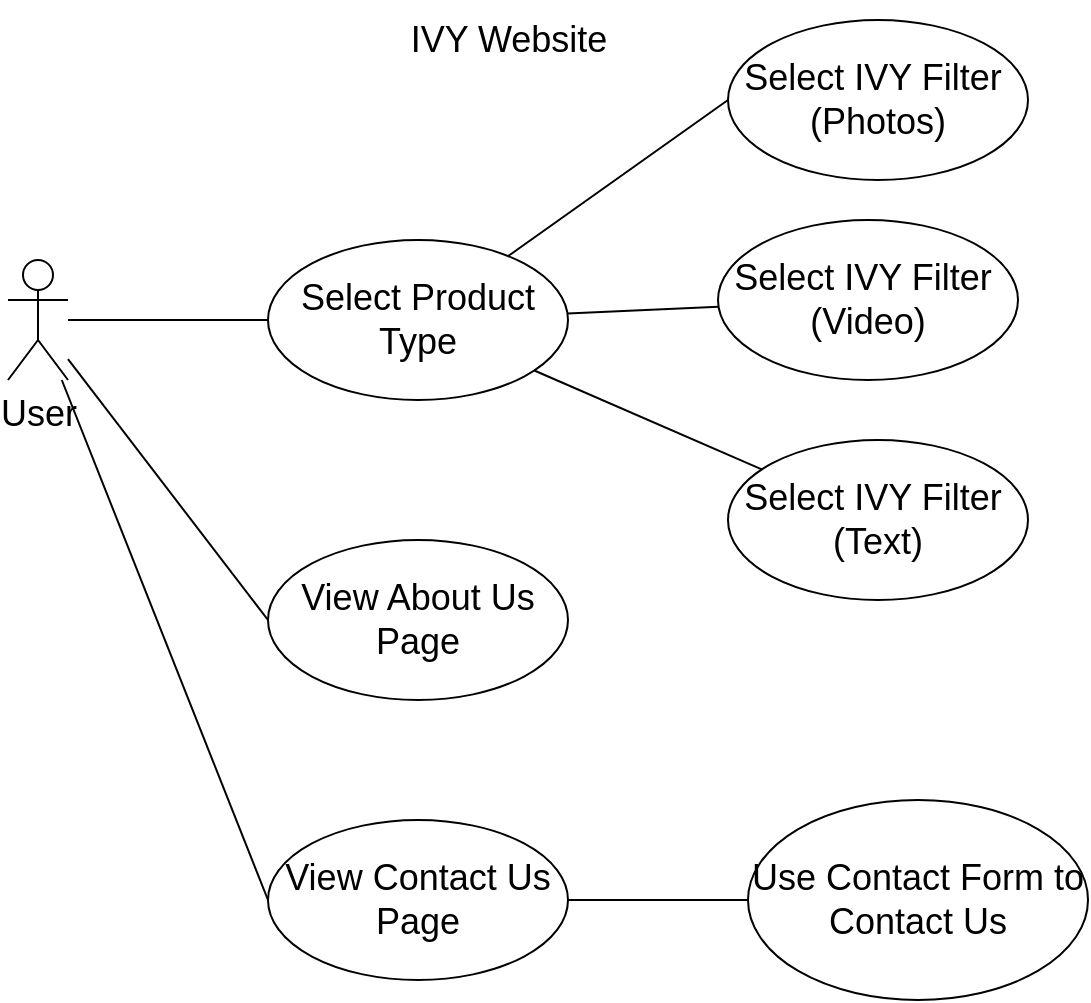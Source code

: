 <mxfile>
    <diagram id="KxcPPxyv6Lh8Dc-6Hawd" name="Page-1">
        <mxGraphModel dx="1978" dy="1001" grid="1" gridSize="10" guides="1" tooltips="1" connect="1" arrows="1" fold="1" page="1" pageScale="1" pageWidth="850" pageHeight="1100" math="0" shadow="0">
            <root>
                <mxCell id="0"/>
                <mxCell id="1" parent="0" visible="0"/>
                <mxCell id="28" style="edgeStyle=none;html=1;entryX=1;entryY=0.5;entryDx=0;entryDy=0;fontSize=18;endArrow=none;endFill=0;" edge="1" parent="1" source="16" target="7">
                    <mxGeometry relative="1" as="geometry"/>
                </mxCell>
                <mxCell id="4" style="edgeStyle=none;html=1;entryX=0;entryY=0.5;entryDx=0;entryDy=0;endArrow=none;endFill=0;" edge="1" parent="1" source="2" target="3">
                    <mxGeometry relative="1" as="geometry"/>
                </mxCell>
                <mxCell id="6" style="edgeStyle=none;html=1;entryX=0;entryY=0.5;entryDx=0;entryDy=0;fontSize=18;endArrow=none;endFill=0;" edge="1" parent="1" source="2" target="5">
                    <mxGeometry relative="1" as="geometry"/>
                </mxCell>
                <mxCell id="8" style="edgeStyle=none;html=1;entryX=0;entryY=0.5;entryDx=0;entryDy=0;fontSize=18;endArrow=none;endFill=0;" edge="1" parent="1" source="2" target="7">
                    <mxGeometry relative="1" as="geometry"/>
                </mxCell>
                <mxCell id="11" style="edgeStyle=none;html=1;entryX=0;entryY=0.5;entryDx=0;entryDy=0;fontSize=18;endArrow=none;endFill=0;" edge="1" parent="1" source="2" target="9">
                    <mxGeometry relative="1" as="geometry"/>
                </mxCell>
                <mxCell id="12" style="edgeStyle=none;html=1;entryX=0;entryY=0.5;entryDx=0;entryDy=0;fontSize=18;endArrow=none;endFill=0;" edge="1" parent="1" source="2" target="10">
                    <mxGeometry relative="1" as="geometry"/>
                </mxCell>
                <mxCell id="2" value="User" style="shape=umlActor;verticalLabelPosition=bottom;verticalAlign=top;html=1;fontSize=18;" vertex="1" parent="1">
                    <mxGeometry x="30" y="350" width="30" height="60" as="geometry"/>
                </mxCell>
                <mxCell id="3" value="&lt;font style=&quot;font-size: 18px;&quot;&gt;Upload Image&lt;/font&gt;" style="ellipse;whiteSpace=wrap;html=1;fontSize=18;" vertex="1" parent="1">
                    <mxGeometry x="180" y="50" width="140" height="70" as="geometry"/>
                </mxCell>
                <mxCell id="5" value="View Tutorial" style="ellipse;whiteSpace=wrap;html=1;fontSize=18;" vertex="1" parent="1">
                    <mxGeometry x="180" y="195" width="140" height="70" as="geometry"/>
                </mxCell>
                <mxCell id="7" value="Authenticate With Third Party Storage" style="ellipse;whiteSpace=wrap;html=1;fontSize=18;" vertex="1" parent="1">
                    <mxGeometry x="160" y="335" width="180" height="100" as="geometry"/>
                </mxCell>
                <mxCell id="27" value="" style="edgeStyle=none;html=1;fontSize=18;endArrow=none;endFill=0;entryX=0;entryY=0.5;entryDx=0;entryDy=0;" edge="1" parent="1" source="9" target="26">
                    <mxGeometry relative="1" as="geometry">
                        <Array as="points">
                            <mxPoint x="440" y="480"/>
                        </Array>
                    </mxGeometry>
                </mxCell>
                <mxCell id="30" style="edgeStyle=none;html=1;entryX=0;entryY=0.5;entryDx=0;entryDy=0;fontSize=18;endArrow=none;endFill=0;" edge="1" parent="1" source="9" target="29">
                    <mxGeometry relative="1" as="geometry"/>
                </mxCell>
                <mxCell id="9" value="Pay to remove Advertisements" style="ellipse;whiteSpace=wrap;html=1;fontSize=18;" vertex="1" parent="1">
                    <mxGeometry x="160" y="465" width="180" height="100" as="geometry"/>
                </mxCell>
                <mxCell id="10" value="Upload Licence&lt;br&gt;(Acquired from a different device)" style="ellipse;whiteSpace=wrap;html=1;fontSize=18;" vertex="1" parent="1">
                    <mxGeometry x="165" y="585" width="170" height="100" as="geometry"/>
                </mxCell>
                <mxCell id="18" style="edgeStyle=none;html=1;entryX=1;entryY=0.5;entryDx=0;entryDy=0;fontSize=18;endArrow=none;endFill=0;" edge="1" parent="1" source="13" target="15">
                    <mxGeometry relative="1" as="geometry"/>
                </mxCell>
                <mxCell id="13" value="Google Advertisements" style="shape=umlActor;verticalLabelPosition=bottom;verticalAlign=top;html=1;fontSize=18;" vertex="1" parent="1">
                    <mxGeometry x="720" y="50" width="30" height="60" as="geometry"/>
                </mxCell>
                <mxCell id="14" value="Sync With Cloud Storage" style="ellipse;whiteSpace=wrap;html=1;fontSize=18;" vertex="1" parent="1">
                    <mxGeometry x="455" y="162.5" width="170" height="95" as="geometry"/>
                </mxCell>
                <mxCell id="15" value="Serve Advertisements" style="ellipse;whiteSpace=wrap;html=1;fontSize=18;" vertex="1" parent="1">
                    <mxGeometry x="460" y="40" width="160" height="80" as="geometry"/>
                </mxCell>
                <mxCell id="17" style="edgeStyle=none;html=1;entryX=1;entryY=0.5;entryDx=0;entryDy=0;fontSize=18;endArrow=none;endFill=0;" edge="1" parent="1" source="16" target="14">
                    <mxGeometry relative="1" as="geometry"/>
                </mxCell>
                <mxCell id="16" value="Google Drive/Dropbox" style="shape=umlActor;verticalLabelPosition=bottom;verticalAlign=top;html=1;fontSize=18;" vertex="1" parent="1">
                    <mxGeometry x="720" y="180" width="30" height="60" as="geometry"/>
                </mxCell>
                <mxCell id="22" style="edgeStyle=none;html=1;entryX=1;entryY=0.5;entryDx=0;entryDy=0;fontSize=18;endArrow=none;endFill=0;dashed=1;" edge="1" parent="1" source="19" target="9">
                    <mxGeometry relative="1" as="geometry"/>
                </mxCell>
                <mxCell id="24" value="&amp;lt;&amp;lt;extend&amp;gt;&amp;gt;" style="edgeLabel;html=1;align=center;verticalAlign=middle;resizable=0;points=[];fontSize=18;rotation=30;" vertex="1" connectable="0" parent="22">
                    <mxGeometry x="0.142" y="-3" relative="1" as="geometry">
                        <mxPoint x="23" y="2" as="offset"/>
                    </mxGeometry>
                </mxCell>
                <mxCell id="23" style="edgeStyle=none;html=1;entryX=1;entryY=0.5;entryDx=0;entryDy=0;fontSize=18;endArrow=none;endFill=0;dashed=1;" edge="1" parent="1" source="19" target="10">
                    <mxGeometry relative="1" as="geometry"/>
                </mxCell>
                <mxCell id="34" style="edgeStyle=none;html=1;entryX=1;entryY=0.5;entryDx=0;entryDy=0;dashed=1;fontSize=18;endArrow=classic;endFill=1;exitX=1;exitY=0.5;exitDx=0;exitDy=0;" edge="1" parent="1" source="19" target="29">
                    <mxGeometry relative="1" as="geometry">
                        <Array as="points">
                            <mxPoint x="790" y="550"/>
                            <mxPoint x="790" y="395"/>
                        </Array>
                    </mxGeometry>
                </mxCell>
                <mxCell id="35" value="&amp;lt;&amp;lt;include&amp;gt;&amp;gt;" style="edgeLabel;html=1;align=center;verticalAlign=middle;resizable=0;points=[];fontSize=18;rotation=90;" vertex="1" connectable="0" parent="34">
                    <mxGeometry x="0.223" y="-1" relative="1" as="geometry">
                        <mxPoint x="-21" y="6" as="offset"/>
                    </mxGeometry>
                </mxCell>
                <mxCell id="19" value="Verify Licence" style="ellipse;whiteSpace=wrap;html=1;fontSize=18;" vertex="1" parent="1">
                    <mxGeometry x="470" y="590" width="140" height="70" as="geometry"/>
                </mxCell>
                <mxCell id="21" style="edgeStyle=none;html=1;entryX=1;entryY=0.5;entryDx=0;entryDy=0;fontSize=18;endArrow=none;endFill=0;" edge="1" parent="1" source="20" target="19">
                    <mxGeometry relative="1" as="geometry"/>
                </mxCell>
                <mxCell id="20" value="Server" style="shape=umlActor;verticalLabelPosition=bottom;verticalAlign=top;html=1;fontSize=18;" vertex="1" parent="1">
                    <mxGeometry x="720" y="595" width="30" height="60" as="geometry"/>
                </mxCell>
                <mxCell id="25" value="&amp;lt;&amp;lt;extend&amp;gt;&amp;gt;" style="edgeLabel;html=1;align=center;verticalAlign=middle;resizable=0;points=[];fontSize=18;rotation=0;" vertex="1" connectable="0" parent="1">
                    <mxGeometry x="424.999" y="650.001" as="geometry">
                        <mxPoint x="-17" y="-4" as="offset"/>
                    </mxGeometry>
                </mxCell>
                <mxCell id="26" value="Download Licence" style="ellipse;whiteSpace=wrap;html=1;fontSize=18;" vertex="1" parent="1">
                    <mxGeometry x="520" y="460" width="180" height="100" as="geometry"/>
                </mxCell>
                <mxCell id="31" style="edgeStyle=none;html=1;entryX=0.5;entryY=1;entryDx=0;entryDy=0;fontSize=18;endArrow=classic;endFill=1;dashed=1;" edge="1" parent="1" source="29" target="14">
                    <mxGeometry relative="1" as="geometry"/>
                </mxCell>
                <mxCell id="32" value="&amp;lt;&amp;lt;include&amp;gt;&amp;gt;" style="edgeLabel;html=1;align=center;verticalAlign=middle;resizable=0;points=[];fontSize=18;rotation=60;" vertex="1" connectable="0" parent="31">
                    <mxGeometry x="-0.299" relative="1" as="geometry">
                        <mxPoint x="16" y="-14" as="offset"/>
                    </mxGeometry>
                </mxCell>
                <mxCell id="29" value="Sync Licence With Cloud" style="ellipse;whiteSpace=wrap;html=1;fontSize=18;" vertex="1" parent="1">
                    <mxGeometry x="540" y="360" width="140" height="70" as="geometry"/>
                </mxCell>
                <mxCell id="33" value="IVY Application" style="text;html=1;align=center;verticalAlign=middle;resizable=0;points=[];autosize=1;strokeColor=none;fillColor=none;fontSize=18;" vertex="1" parent="1">
                    <mxGeometry x="340" width="140" height="40" as="geometry"/>
                </mxCell>
                <mxCell id="36" value="Untitled Layer" parent="0"/>
                <mxCell id="39" style="edgeStyle=none;html=1;entryX=0;entryY=0.5;entryDx=0;entryDy=0;fontSize=18;endArrow=none;endFill=0;" edge="1" parent="36" source="37" target="38">
                    <mxGeometry relative="1" as="geometry"/>
                </mxCell>
                <mxCell id="42" style="edgeStyle=none;html=1;entryX=0;entryY=0.5;entryDx=0;entryDy=0;fontSize=18;endArrow=none;endFill=0;" edge="1" parent="36" source="37" target="40">
                    <mxGeometry relative="1" as="geometry"/>
                </mxCell>
                <mxCell id="43" style="edgeStyle=none;html=1;entryX=0;entryY=0.5;entryDx=0;entryDy=0;fontSize=18;endArrow=none;endFill=0;" edge="1" parent="36" source="37" target="41">
                    <mxGeometry relative="1" as="geometry"/>
                </mxCell>
                <mxCell id="37" value="User" style="shape=umlActor;verticalLabelPosition=bottom;verticalAlign=top;html=1;fontSize=18;" vertex="1" parent="36">
                    <mxGeometry x="70" y="130" width="30" height="60" as="geometry"/>
                </mxCell>
                <mxCell id="50" value="" style="edgeStyle=none;html=1;fontSize=18;endArrow=none;endFill=0;entryX=0;entryY=0.5;entryDx=0;entryDy=0;" edge="1" parent="36" source="38" target="48">
                    <mxGeometry relative="1" as="geometry"/>
                </mxCell>
                <mxCell id="52" value="" style="edgeStyle=none;html=1;fontSize=18;endArrow=none;endFill=0;" edge="1" parent="36" source="38" target="51">
                    <mxGeometry relative="1" as="geometry"/>
                </mxCell>
                <mxCell id="54" value="" style="edgeStyle=none;html=1;fontSize=18;endArrow=none;endFill=0;" edge="1" parent="36" source="38" target="53">
                    <mxGeometry relative="1" as="geometry"/>
                </mxCell>
                <mxCell id="38" value="Select Product Type" style="ellipse;whiteSpace=wrap;html=1;fontSize=18;" vertex="1" parent="36">
                    <mxGeometry x="200" y="120" width="150" height="80" as="geometry"/>
                </mxCell>
                <mxCell id="40" value="View About Us Page" style="ellipse;whiteSpace=wrap;html=1;fontSize=18;" vertex="1" parent="36">
                    <mxGeometry x="200" y="270" width="150" height="80" as="geometry"/>
                </mxCell>
                <mxCell id="46" value="" style="edgeStyle=none;html=1;fontSize=18;endArrow=none;endFill=0;" edge="1" parent="36" source="41" target="45">
                    <mxGeometry relative="1" as="geometry"/>
                </mxCell>
                <mxCell id="41" value="View Contact Us Page" style="ellipse;whiteSpace=wrap;html=1;fontSize=18;" vertex="1" parent="36">
                    <mxGeometry x="200" y="410" width="150" height="80" as="geometry"/>
                </mxCell>
                <mxCell id="45" value="Use Contact Form to Contact Us" style="ellipse;whiteSpace=wrap;html=1;fontSize=18;" vertex="1" parent="36">
                    <mxGeometry x="440" y="400" width="170" height="100" as="geometry"/>
                </mxCell>
                <mxCell id="48" value="Select IVY Filter&amp;nbsp;&lt;br&gt;(Photos)" style="ellipse;whiteSpace=wrap;html=1;fontSize=18;" vertex="1" parent="36">
                    <mxGeometry x="430" y="10" width="150" height="80" as="geometry"/>
                </mxCell>
                <mxCell id="51" value="Select IVY Filter&amp;nbsp;&lt;br style=&quot;border-color: var(--border-color);&quot;&gt;(Text)" style="ellipse;whiteSpace=wrap;html=1;fontSize=18;" vertex="1" parent="36">
                    <mxGeometry x="430" y="220" width="150" height="80" as="geometry"/>
                </mxCell>
                <mxCell id="53" value="Select IVY Filter&amp;nbsp;&lt;br style=&quot;border-color: var(--border-color);&quot;&gt;(Video)" style="ellipse;whiteSpace=wrap;html=1;fontSize=18;" vertex="1" parent="36">
                    <mxGeometry x="425" y="110" width="150" height="80" as="geometry"/>
                </mxCell>
                <mxCell id="55" value="IVY Website" style="text;html=1;align=center;verticalAlign=middle;resizable=0;points=[];autosize=1;strokeColor=none;fillColor=none;fontSize=18;" vertex="1" parent="36">
                    <mxGeometry x="260" width="120" height="40" as="geometry"/>
                </mxCell>
            </root>
        </mxGraphModel>
    </diagram>
</mxfile>